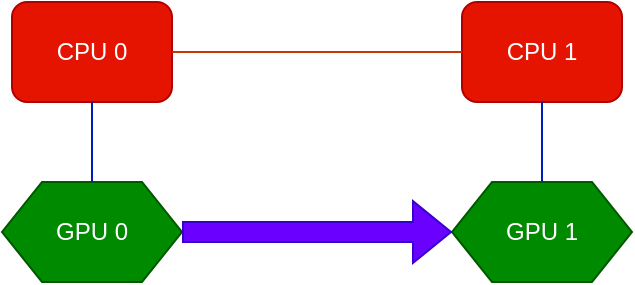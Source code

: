 <mxfile version="27.0.5">
  <diagram name="Page-1" id="m1nXPS4sxg8PjEjzXNv2">
    <mxGraphModel dx="871" dy="-71" grid="1" gridSize="10" guides="1" tooltips="1" connect="1" arrows="1" fold="1" page="1" pageScale="1" pageWidth="500" pageHeight="300" math="0" shadow="0">
      <root>
        <mxCell id="0" />
        <mxCell id="1" parent="0" />
        <mxCell id="AmhfL2q_r5CY9x25Y5nY-2" value="&lt;div&gt;CPU 0&lt;/div&gt;" style="rounded=1;whiteSpace=wrap;html=1;fillColor=#e51400;fontColor=#ffffff;strokeColor=#B20000;" parent="1" vertex="1">
          <mxGeometry x="85" y="670" width="80" height="50" as="geometry" />
        </mxCell>
        <mxCell id="AmhfL2q_r5CY9x25Y5nY-5" value="GPU 0" style="shape=hexagon;perimeter=hexagonPerimeter2;whiteSpace=wrap;html=1;fixedSize=1;fillColor=#008a00;fontColor=#ffffff;strokeColor=#005700;" parent="1" vertex="1">
          <mxGeometry x="80" y="760" width="90" height="50" as="geometry" />
        </mxCell>
        <mxCell id="AmhfL2q_r5CY9x25Y5nY-6" value="GPU 1" style="shape=hexagon;perimeter=hexagonPerimeter2;whiteSpace=wrap;html=1;fixedSize=1;fillColor=#008a00;fontColor=#ffffff;strokeColor=#005700;" parent="1" vertex="1">
          <mxGeometry x="305" y="760" width="90" height="50" as="geometry" />
        </mxCell>
        <mxCell id="AmhfL2q_r5CY9x25Y5nY-8" value="&lt;div&gt;CPU 1&lt;/div&gt;" style="rounded=1;whiteSpace=wrap;html=1;fillColor=#e51400;fontColor=#ffffff;strokeColor=#B20000;" parent="1" vertex="1">
          <mxGeometry x="310" y="670" width="80" height="50" as="geometry" />
        </mxCell>
        <mxCell id="AmhfL2q_r5CY9x25Y5nY-24" value="" style="endArrow=none;html=1;rounded=0;exitX=0.5;exitY=0;exitDx=0;exitDy=0;fillColor=#0050ef;strokeColor=#001DBC;" parent="1" source="AmhfL2q_r5CY9x25Y5nY-5" edge="1">
          <mxGeometry width="50" height="50" relative="1" as="geometry">
            <mxPoint x="170" y="730" as="sourcePoint" />
            <mxPoint x="125" y="720" as="targetPoint" />
          </mxGeometry>
        </mxCell>
        <mxCell id="AmhfL2q_r5CY9x25Y5nY-25" value="" style="endArrow=none;html=1;rounded=0;exitX=1;exitY=0.5;exitDx=0;exitDy=0;entryX=0;entryY=0.5;entryDx=0;entryDy=0;fillColor=#fa6800;strokeColor=#C73500;" parent="1" source="AmhfL2q_r5CY9x25Y5nY-2" target="AmhfL2q_r5CY9x25Y5nY-8" edge="1">
          <mxGeometry width="50" height="50" relative="1" as="geometry">
            <mxPoint x="170" y="730" as="sourcePoint" />
            <mxPoint x="220" y="680" as="targetPoint" />
          </mxGeometry>
        </mxCell>
        <mxCell id="AmhfL2q_r5CY9x25Y5nY-26" value="" style="endArrow=none;html=1;rounded=0;entryX=0.5;entryY=1;entryDx=0;entryDy=0;exitX=0.5;exitY=0;exitDx=0;exitDy=0;fillColor=#0050ef;strokeColor=#001DBC;" parent="1" source="AmhfL2q_r5CY9x25Y5nY-6" target="AmhfL2q_r5CY9x25Y5nY-8" edge="1">
          <mxGeometry width="50" height="50" relative="1" as="geometry">
            <mxPoint x="170" y="730" as="sourcePoint" />
            <mxPoint x="220" y="680" as="targetPoint" />
          </mxGeometry>
        </mxCell>
        <mxCell id="AmhfL2q_r5CY9x25Y5nY-31" value="" style="endArrow=none;html=1;rounded=0;exitX=1;exitY=0.5;exitDx=0;exitDy=0;entryX=0;entryY=0.5;entryDx=0;entryDy=0;fillColor=#6a00ff;strokeColor=#3700CC;" parent="1" source="AmhfL2q_r5CY9x25Y5nY-5" target="AmhfL2q_r5CY9x25Y5nY-6" edge="1">
          <mxGeometry width="50" height="50" relative="1" as="geometry">
            <mxPoint x="170" y="730" as="sourcePoint" />
            <mxPoint x="220" y="680" as="targetPoint" />
          </mxGeometry>
        </mxCell>
        <mxCell id="Tn96dPDa39ggDK6CE5Qq-2" value="" style="shape=flexArrow;endArrow=classic;html=1;rounded=0;exitX=1;exitY=0.5;exitDx=0;exitDy=0;entryX=0;entryY=0.5;entryDx=0;entryDy=0;fillColor=#6a00ff;strokeColor=#3700CC;" edge="1" parent="1" source="AmhfL2q_r5CY9x25Y5nY-5" target="AmhfL2q_r5CY9x25Y5nY-6">
          <mxGeometry width="50" height="50" relative="1" as="geometry">
            <mxPoint x="220" y="760" as="sourcePoint" />
            <mxPoint x="300" y="785" as="targetPoint" />
          </mxGeometry>
        </mxCell>
      </root>
    </mxGraphModel>
  </diagram>
</mxfile>
